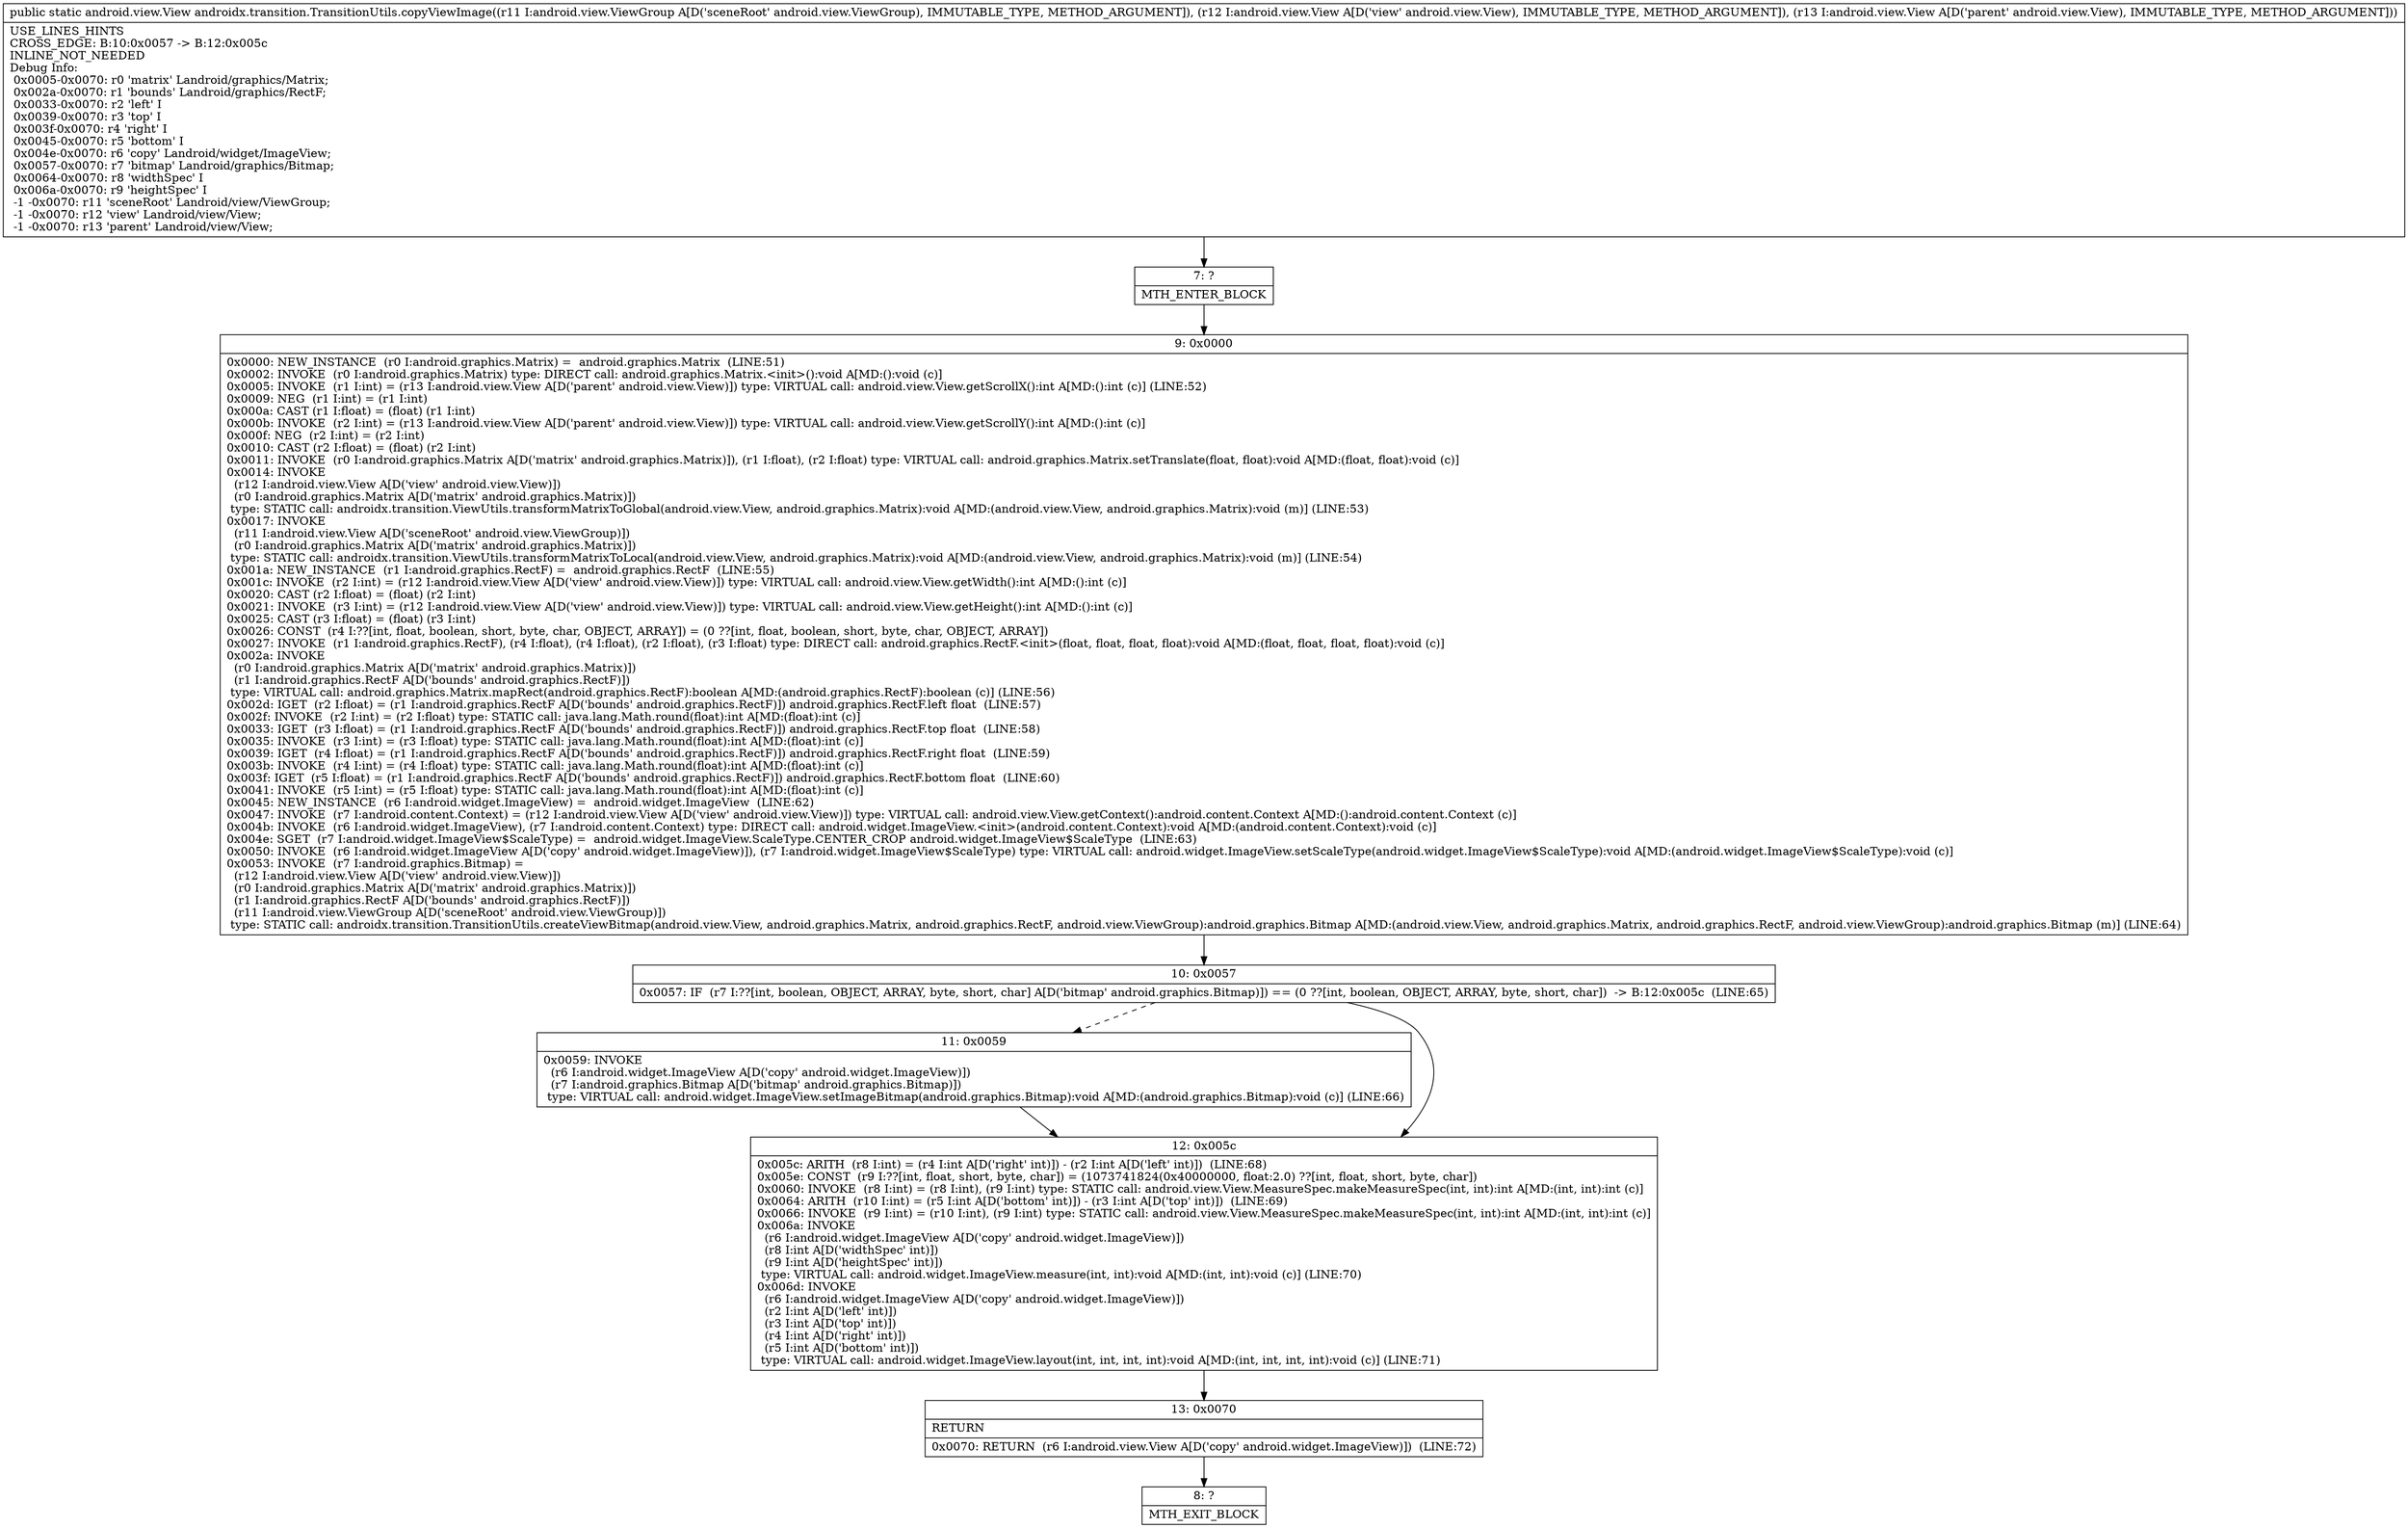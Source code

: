 digraph "CFG forandroidx.transition.TransitionUtils.copyViewImage(Landroid\/view\/ViewGroup;Landroid\/view\/View;Landroid\/view\/View;)Landroid\/view\/View;" {
Node_7 [shape=record,label="{7\:\ ?|MTH_ENTER_BLOCK\l}"];
Node_9 [shape=record,label="{9\:\ 0x0000|0x0000: NEW_INSTANCE  (r0 I:android.graphics.Matrix) =  android.graphics.Matrix  (LINE:51)\l0x0002: INVOKE  (r0 I:android.graphics.Matrix) type: DIRECT call: android.graphics.Matrix.\<init\>():void A[MD:():void (c)]\l0x0005: INVOKE  (r1 I:int) = (r13 I:android.view.View A[D('parent' android.view.View)]) type: VIRTUAL call: android.view.View.getScrollX():int A[MD:():int (c)] (LINE:52)\l0x0009: NEG  (r1 I:int) = (r1 I:int) \l0x000a: CAST (r1 I:float) = (float) (r1 I:int) \l0x000b: INVOKE  (r2 I:int) = (r13 I:android.view.View A[D('parent' android.view.View)]) type: VIRTUAL call: android.view.View.getScrollY():int A[MD:():int (c)]\l0x000f: NEG  (r2 I:int) = (r2 I:int) \l0x0010: CAST (r2 I:float) = (float) (r2 I:int) \l0x0011: INVOKE  (r0 I:android.graphics.Matrix A[D('matrix' android.graphics.Matrix)]), (r1 I:float), (r2 I:float) type: VIRTUAL call: android.graphics.Matrix.setTranslate(float, float):void A[MD:(float, float):void (c)]\l0x0014: INVOKE  \l  (r12 I:android.view.View A[D('view' android.view.View)])\l  (r0 I:android.graphics.Matrix A[D('matrix' android.graphics.Matrix)])\l type: STATIC call: androidx.transition.ViewUtils.transformMatrixToGlobal(android.view.View, android.graphics.Matrix):void A[MD:(android.view.View, android.graphics.Matrix):void (m)] (LINE:53)\l0x0017: INVOKE  \l  (r11 I:android.view.View A[D('sceneRoot' android.view.ViewGroup)])\l  (r0 I:android.graphics.Matrix A[D('matrix' android.graphics.Matrix)])\l type: STATIC call: androidx.transition.ViewUtils.transformMatrixToLocal(android.view.View, android.graphics.Matrix):void A[MD:(android.view.View, android.graphics.Matrix):void (m)] (LINE:54)\l0x001a: NEW_INSTANCE  (r1 I:android.graphics.RectF) =  android.graphics.RectF  (LINE:55)\l0x001c: INVOKE  (r2 I:int) = (r12 I:android.view.View A[D('view' android.view.View)]) type: VIRTUAL call: android.view.View.getWidth():int A[MD:():int (c)]\l0x0020: CAST (r2 I:float) = (float) (r2 I:int) \l0x0021: INVOKE  (r3 I:int) = (r12 I:android.view.View A[D('view' android.view.View)]) type: VIRTUAL call: android.view.View.getHeight():int A[MD:():int (c)]\l0x0025: CAST (r3 I:float) = (float) (r3 I:int) \l0x0026: CONST  (r4 I:??[int, float, boolean, short, byte, char, OBJECT, ARRAY]) = (0 ??[int, float, boolean, short, byte, char, OBJECT, ARRAY]) \l0x0027: INVOKE  (r1 I:android.graphics.RectF), (r4 I:float), (r4 I:float), (r2 I:float), (r3 I:float) type: DIRECT call: android.graphics.RectF.\<init\>(float, float, float, float):void A[MD:(float, float, float, float):void (c)]\l0x002a: INVOKE  \l  (r0 I:android.graphics.Matrix A[D('matrix' android.graphics.Matrix)])\l  (r1 I:android.graphics.RectF A[D('bounds' android.graphics.RectF)])\l type: VIRTUAL call: android.graphics.Matrix.mapRect(android.graphics.RectF):boolean A[MD:(android.graphics.RectF):boolean (c)] (LINE:56)\l0x002d: IGET  (r2 I:float) = (r1 I:android.graphics.RectF A[D('bounds' android.graphics.RectF)]) android.graphics.RectF.left float  (LINE:57)\l0x002f: INVOKE  (r2 I:int) = (r2 I:float) type: STATIC call: java.lang.Math.round(float):int A[MD:(float):int (c)]\l0x0033: IGET  (r3 I:float) = (r1 I:android.graphics.RectF A[D('bounds' android.graphics.RectF)]) android.graphics.RectF.top float  (LINE:58)\l0x0035: INVOKE  (r3 I:int) = (r3 I:float) type: STATIC call: java.lang.Math.round(float):int A[MD:(float):int (c)]\l0x0039: IGET  (r4 I:float) = (r1 I:android.graphics.RectF A[D('bounds' android.graphics.RectF)]) android.graphics.RectF.right float  (LINE:59)\l0x003b: INVOKE  (r4 I:int) = (r4 I:float) type: STATIC call: java.lang.Math.round(float):int A[MD:(float):int (c)]\l0x003f: IGET  (r5 I:float) = (r1 I:android.graphics.RectF A[D('bounds' android.graphics.RectF)]) android.graphics.RectF.bottom float  (LINE:60)\l0x0041: INVOKE  (r5 I:int) = (r5 I:float) type: STATIC call: java.lang.Math.round(float):int A[MD:(float):int (c)]\l0x0045: NEW_INSTANCE  (r6 I:android.widget.ImageView) =  android.widget.ImageView  (LINE:62)\l0x0047: INVOKE  (r7 I:android.content.Context) = (r12 I:android.view.View A[D('view' android.view.View)]) type: VIRTUAL call: android.view.View.getContext():android.content.Context A[MD:():android.content.Context (c)]\l0x004b: INVOKE  (r6 I:android.widget.ImageView), (r7 I:android.content.Context) type: DIRECT call: android.widget.ImageView.\<init\>(android.content.Context):void A[MD:(android.content.Context):void (c)]\l0x004e: SGET  (r7 I:android.widget.ImageView$ScaleType) =  android.widget.ImageView.ScaleType.CENTER_CROP android.widget.ImageView$ScaleType  (LINE:63)\l0x0050: INVOKE  (r6 I:android.widget.ImageView A[D('copy' android.widget.ImageView)]), (r7 I:android.widget.ImageView$ScaleType) type: VIRTUAL call: android.widget.ImageView.setScaleType(android.widget.ImageView$ScaleType):void A[MD:(android.widget.ImageView$ScaleType):void (c)]\l0x0053: INVOKE  (r7 I:android.graphics.Bitmap) = \l  (r12 I:android.view.View A[D('view' android.view.View)])\l  (r0 I:android.graphics.Matrix A[D('matrix' android.graphics.Matrix)])\l  (r1 I:android.graphics.RectF A[D('bounds' android.graphics.RectF)])\l  (r11 I:android.view.ViewGroup A[D('sceneRoot' android.view.ViewGroup)])\l type: STATIC call: androidx.transition.TransitionUtils.createViewBitmap(android.view.View, android.graphics.Matrix, android.graphics.RectF, android.view.ViewGroup):android.graphics.Bitmap A[MD:(android.view.View, android.graphics.Matrix, android.graphics.RectF, android.view.ViewGroup):android.graphics.Bitmap (m)] (LINE:64)\l}"];
Node_10 [shape=record,label="{10\:\ 0x0057|0x0057: IF  (r7 I:??[int, boolean, OBJECT, ARRAY, byte, short, char] A[D('bitmap' android.graphics.Bitmap)]) == (0 ??[int, boolean, OBJECT, ARRAY, byte, short, char])  \-\> B:12:0x005c  (LINE:65)\l}"];
Node_11 [shape=record,label="{11\:\ 0x0059|0x0059: INVOKE  \l  (r6 I:android.widget.ImageView A[D('copy' android.widget.ImageView)])\l  (r7 I:android.graphics.Bitmap A[D('bitmap' android.graphics.Bitmap)])\l type: VIRTUAL call: android.widget.ImageView.setImageBitmap(android.graphics.Bitmap):void A[MD:(android.graphics.Bitmap):void (c)] (LINE:66)\l}"];
Node_12 [shape=record,label="{12\:\ 0x005c|0x005c: ARITH  (r8 I:int) = (r4 I:int A[D('right' int)]) \- (r2 I:int A[D('left' int)])  (LINE:68)\l0x005e: CONST  (r9 I:??[int, float, short, byte, char]) = (1073741824(0x40000000, float:2.0) ??[int, float, short, byte, char]) \l0x0060: INVOKE  (r8 I:int) = (r8 I:int), (r9 I:int) type: STATIC call: android.view.View.MeasureSpec.makeMeasureSpec(int, int):int A[MD:(int, int):int (c)]\l0x0064: ARITH  (r10 I:int) = (r5 I:int A[D('bottom' int)]) \- (r3 I:int A[D('top' int)])  (LINE:69)\l0x0066: INVOKE  (r9 I:int) = (r10 I:int), (r9 I:int) type: STATIC call: android.view.View.MeasureSpec.makeMeasureSpec(int, int):int A[MD:(int, int):int (c)]\l0x006a: INVOKE  \l  (r6 I:android.widget.ImageView A[D('copy' android.widget.ImageView)])\l  (r8 I:int A[D('widthSpec' int)])\l  (r9 I:int A[D('heightSpec' int)])\l type: VIRTUAL call: android.widget.ImageView.measure(int, int):void A[MD:(int, int):void (c)] (LINE:70)\l0x006d: INVOKE  \l  (r6 I:android.widget.ImageView A[D('copy' android.widget.ImageView)])\l  (r2 I:int A[D('left' int)])\l  (r3 I:int A[D('top' int)])\l  (r4 I:int A[D('right' int)])\l  (r5 I:int A[D('bottom' int)])\l type: VIRTUAL call: android.widget.ImageView.layout(int, int, int, int):void A[MD:(int, int, int, int):void (c)] (LINE:71)\l}"];
Node_13 [shape=record,label="{13\:\ 0x0070|RETURN\l|0x0070: RETURN  (r6 I:android.view.View A[D('copy' android.widget.ImageView)])  (LINE:72)\l}"];
Node_8 [shape=record,label="{8\:\ ?|MTH_EXIT_BLOCK\l}"];
MethodNode[shape=record,label="{public static android.view.View androidx.transition.TransitionUtils.copyViewImage((r11 I:android.view.ViewGroup A[D('sceneRoot' android.view.ViewGroup), IMMUTABLE_TYPE, METHOD_ARGUMENT]), (r12 I:android.view.View A[D('view' android.view.View), IMMUTABLE_TYPE, METHOD_ARGUMENT]), (r13 I:android.view.View A[D('parent' android.view.View), IMMUTABLE_TYPE, METHOD_ARGUMENT]))  | USE_LINES_HINTS\lCROSS_EDGE: B:10:0x0057 \-\> B:12:0x005c\lINLINE_NOT_NEEDED\lDebug Info:\l  0x0005\-0x0070: r0 'matrix' Landroid\/graphics\/Matrix;\l  0x002a\-0x0070: r1 'bounds' Landroid\/graphics\/RectF;\l  0x0033\-0x0070: r2 'left' I\l  0x0039\-0x0070: r3 'top' I\l  0x003f\-0x0070: r4 'right' I\l  0x0045\-0x0070: r5 'bottom' I\l  0x004e\-0x0070: r6 'copy' Landroid\/widget\/ImageView;\l  0x0057\-0x0070: r7 'bitmap' Landroid\/graphics\/Bitmap;\l  0x0064\-0x0070: r8 'widthSpec' I\l  0x006a\-0x0070: r9 'heightSpec' I\l  \-1 \-0x0070: r11 'sceneRoot' Landroid\/view\/ViewGroup;\l  \-1 \-0x0070: r12 'view' Landroid\/view\/View;\l  \-1 \-0x0070: r13 'parent' Landroid\/view\/View;\l}"];
MethodNode -> Node_7;Node_7 -> Node_9;
Node_9 -> Node_10;
Node_10 -> Node_11[style=dashed];
Node_10 -> Node_12;
Node_11 -> Node_12;
Node_12 -> Node_13;
Node_13 -> Node_8;
}


